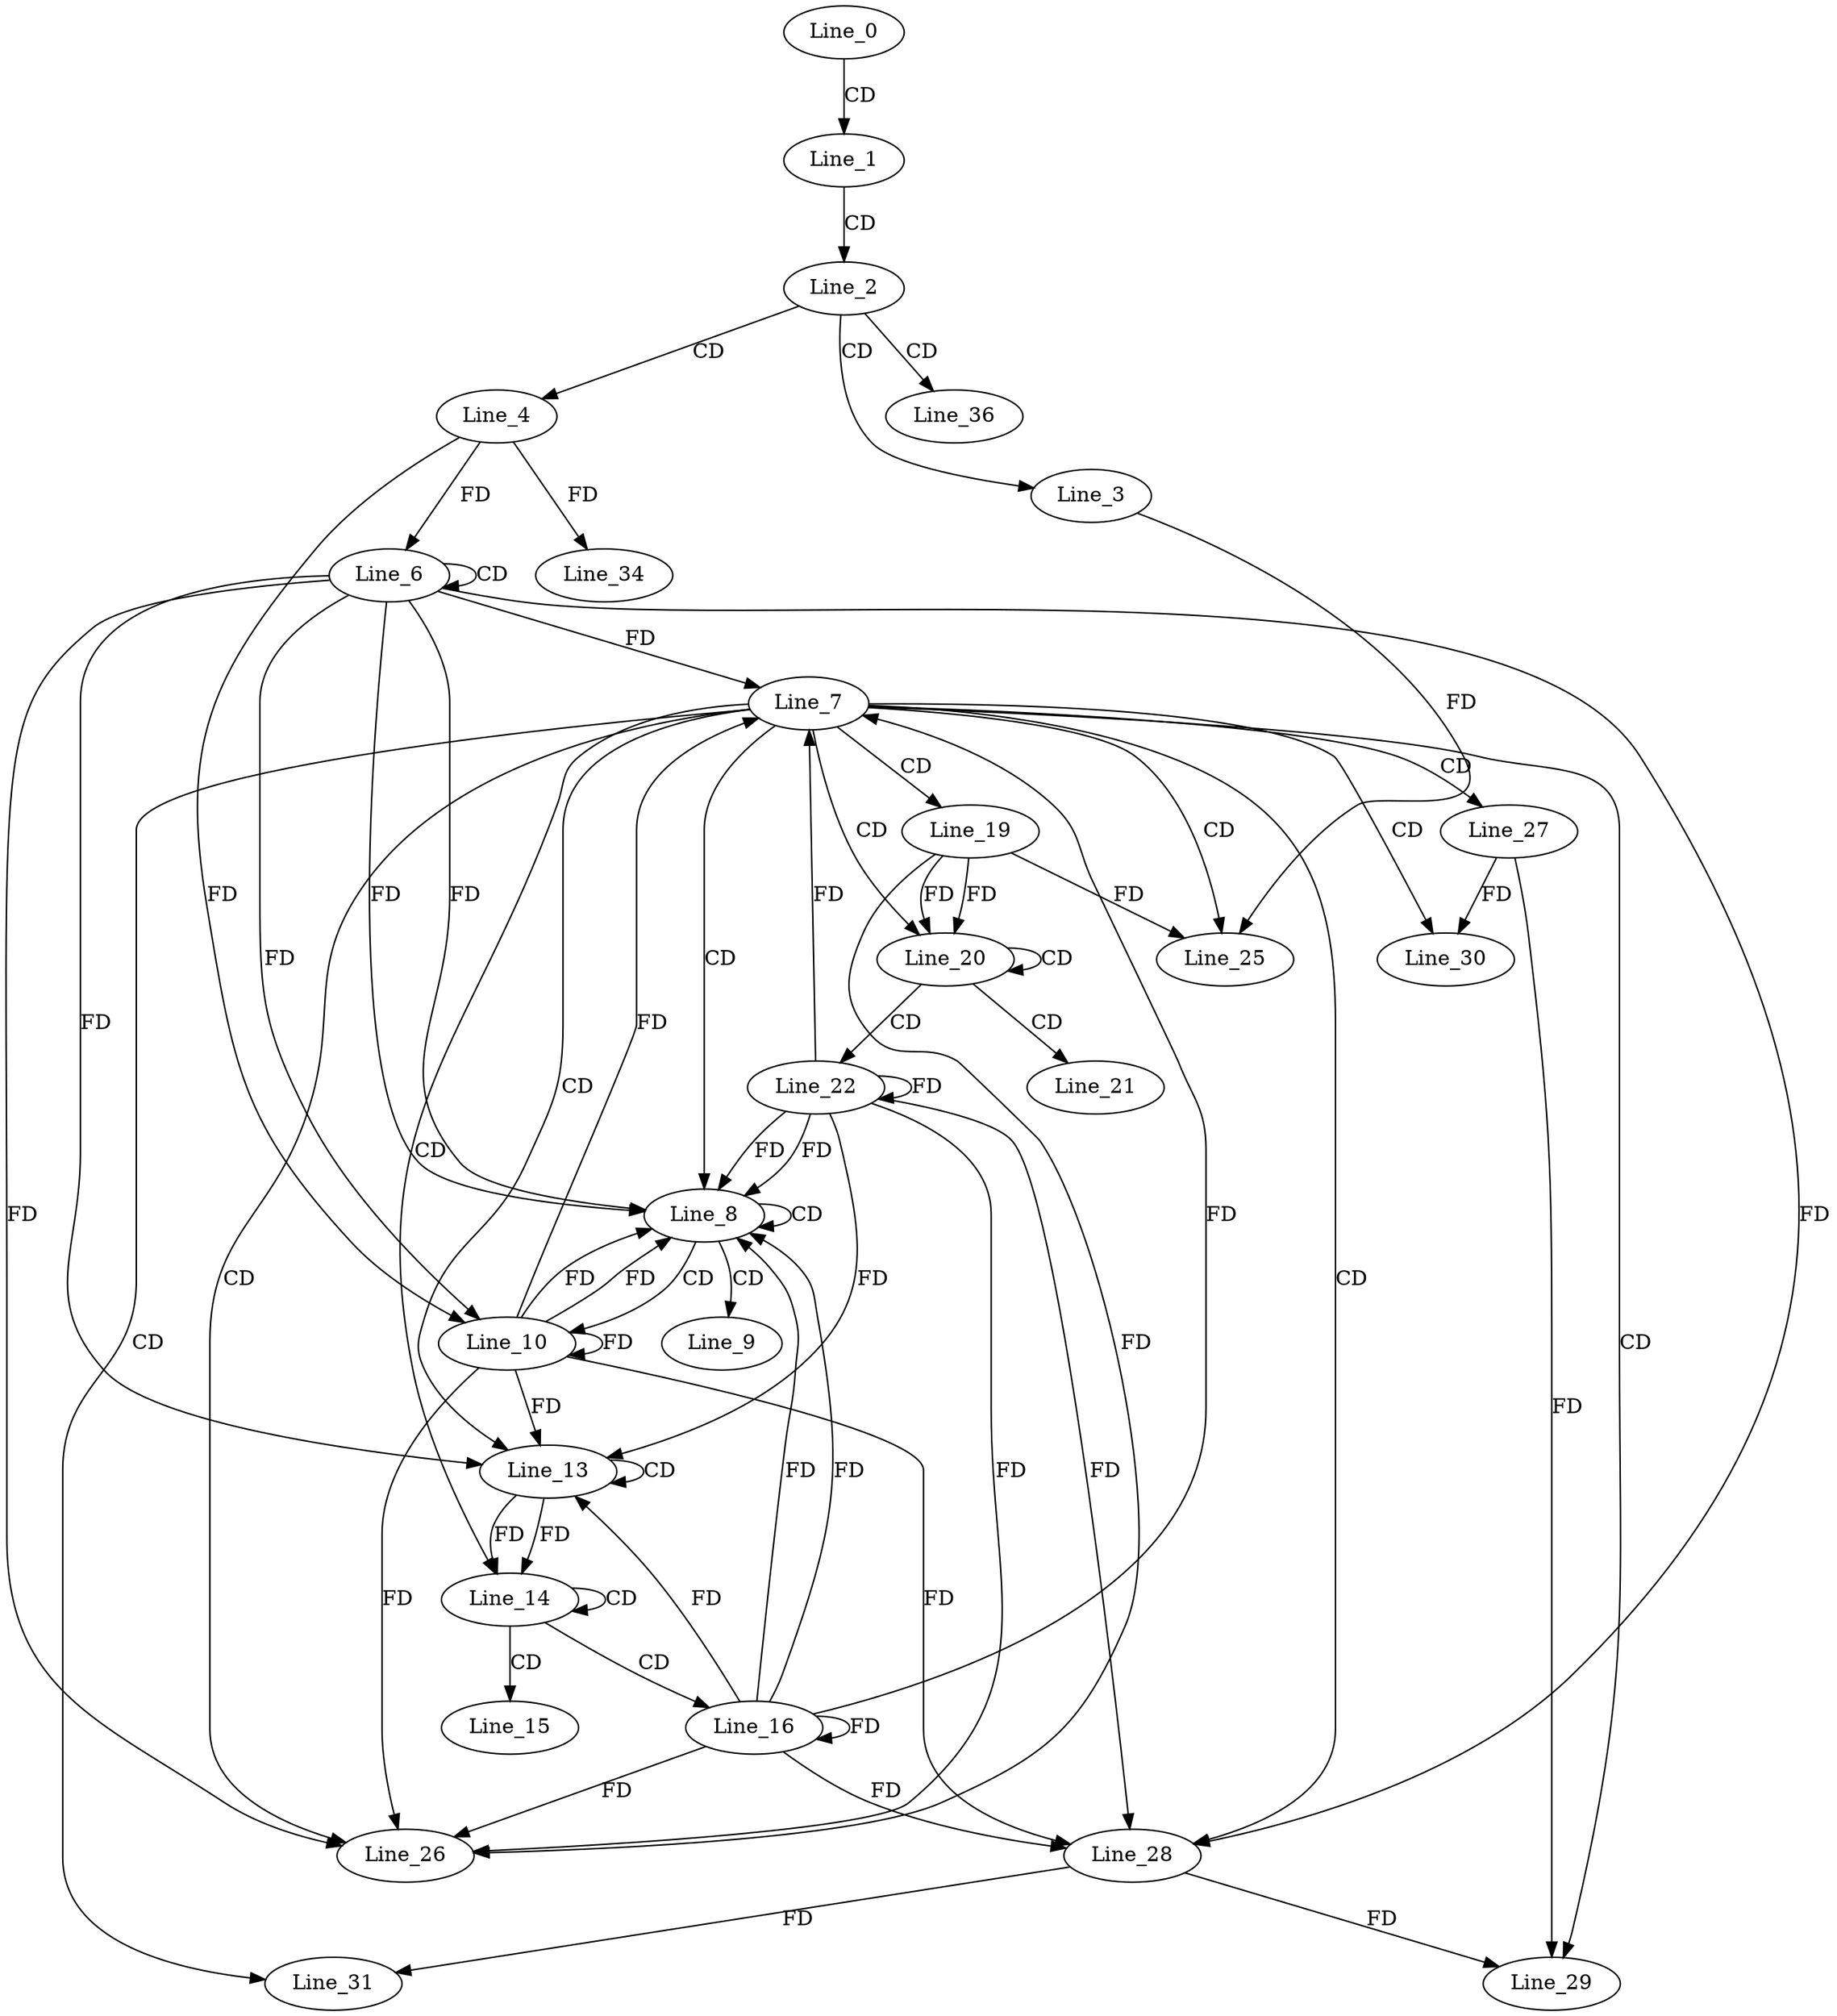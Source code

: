 digraph G {
  Line_0;
  Line_1;
  Line_2;
  Line_3;
  Line_4;
  Line_6;
  Line_6;
  Line_7;
  Line_8;
  Line_8;
  Line_9;
  Line_10;
  Line_10;
  Line_13;
  Line_13;
  Line_13;
  Line_14;
  Line_14;
  Line_15;
  Line_16;
  Line_16;
  Line_19;
  Line_20;
  Line_20;
  Line_21;
  Line_22;
  Line_22;
  Line_25;
  Line_26;
  Line_26;
  Line_26;
  Line_27;
  Line_28;
  Line_28;
  Line_29;
  Line_30;
  Line_31;
  Line_34;
  Line_36;
  Line_0 -> Line_1 [ label="CD" ];
  Line_1 -> Line_2 [ label="CD" ];
  Line_2 -> Line_3 [ label="CD" ];
  Line_2 -> Line_4 [ label="CD" ];
  Line_6 -> Line_6 [ label="CD" ];
  Line_4 -> Line_6 [ label="FD" ];
  Line_6 -> Line_7 [ label="FD" ];
  Line_7 -> Line_8 [ label="CD" ];
  Line_6 -> Line_8 [ label="FD" ];
  Line_8 -> Line_8 [ label="CD" ];
  Line_6 -> Line_8 [ label="FD" ];
  Line_8 -> Line_9 [ label="CD" ];
  Line_8 -> Line_10 [ label="CD" ];
  Line_10 -> Line_10 [ label="FD" ];
  Line_6 -> Line_10 [ label="FD" ];
  Line_4 -> Line_10 [ label="FD" ];
  Line_7 -> Line_13 [ label="CD" ];
  Line_13 -> Line_13 [ label="CD" ];
  Line_10 -> Line_13 [ label="FD" ];
  Line_6 -> Line_13 [ label="FD" ];
  Line_7 -> Line_14 [ label="CD" ];
  Line_13 -> Line_14 [ label="FD" ];
  Line_14 -> Line_14 [ label="CD" ];
  Line_13 -> Line_14 [ label="FD" ];
  Line_14 -> Line_15 [ label="CD" ];
  Line_14 -> Line_16 [ label="CD" ];
  Line_16 -> Line_16 [ label="FD" ];
  Line_7 -> Line_19 [ label="CD" ];
  Line_7 -> Line_20 [ label="CD" ];
  Line_19 -> Line_20 [ label="FD" ];
  Line_20 -> Line_20 [ label="CD" ];
  Line_19 -> Line_20 [ label="FD" ];
  Line_20 -> Line_21 [ label="CD" ];
  Line_20 -> Line_22 [ label="CD" ];
  Line_22 -> Line_22 [ label="FD" ];
  Line_7 -> Line_25 [ label="CD" ];
  Line_3 -> Line_25 [ label="FD" ];
  Line_19 -> Line_25 [ label="FD" ];
  Line_7 -> Line_26 [ label="CD" ];
  Line_10 -> Line_26 [ label="FD" ];
  Line_16 -> Line_26 [ label="FD" ];
  Line_22 -> Line_26 [ label="FD" ];
  Line_6 -> Line_26 [ label="FD" ];
  Line_19 -> Line_26 [ label="FD" ];
  Line_7 -> Line_27 [ label="CD" ];
  Line_7 -> Line_28 [ label="CD" ];
  Line_10 -> Line_28 [ label="FD" ];
  Line_16 -> Line_28 [ label="FD" ];
  Line_22 -> Line_28 [ label="FD" ];
  Line_6 -> Line_28 [ label="FD" ];
  Line_7 -> Line_29 [ label="CD" ];
  Line_28 -> Line_29 [ label="FD" ];
  Line_27 -> Line_29 [ label="FD" ];
  Line_7 -> Line_30 [ label="CD" ];
  Line_27 -> Line_30 [ label="FD" ];
  Line_7 -> Line_31 [ label="CD" ];
  Line_28 -> Line_31 [ label="FD" ];
  Line_4 -> Line_34 [ label="FD" ];
  Line_2 -> Line_36 [ label="CD" ];
  Line_10 -> Line_7 [ label="FD" ];
  Line_16 -> Line_7 [ label="FD" ];
  Line_22 -> Line_7 [ label="FD" ];
  Line_10 -> Line_8 [ label="FD" ];
  Line_16 -> Line_8 [ label="FD" ];
  Line_22 -> Line_8 [ label="FD" ];
  Line_10 -> Line_8 [ label="FD" ];
  Line_16 -> Line_8 [ label="FD" ];
  Line_22 -> Line_8 [ label="FD" ];
  Line_16 -> Line_13 [ label="FD" ];
  Line_22 -> Line_13 [ label="FD" ];
}
